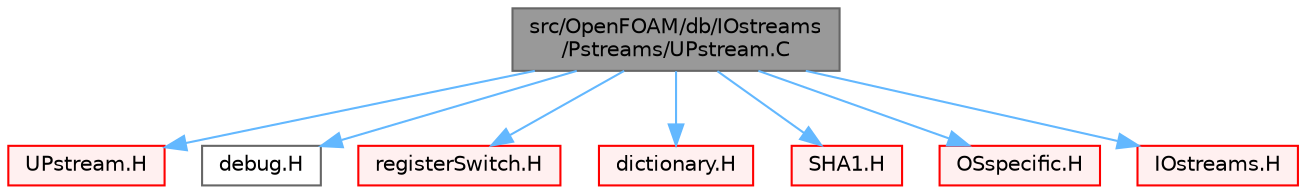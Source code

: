 digraph "src/OpenFOAM/db/IOstreams/Pstreams/UPstream.C"
{
 // LATEX_PDF_SIZE
  bgcolor="transparent";
  edge [fontname=Helvetica,fontsize=10,labelfontname=Helvetica,labelfontsize=10];
  node [fontname=Helvetica,fontsize=10,shape=box,height=0.2,width=0.4];
  Node1 [id="Node000001",label="src/OpenFOAM/db/IOstreams\l/Pstreams/UPstream.C",height=0.2,width=0.4,color="gray40", fillcolor="grey60", style="filled", fontcolor="black",tooltip=" "];
  Node1 -> Node2 [id="edge1_Node000001_Node000002",color="steelblue1",style="solid",tooltip=" "];
  Node2 [id="Node000002",label="UPstream.H",height=0.2,width=0.4,color="red", fillcolor="#FFF0F0", style="filled",URL="$UPstream_8H.html",tooltip=" "];
  Node1 -> Node111 [id="edge2_Node000001_Node000111",color="steelblue1",style="solid",tooltip=" "];
  Node111 [id="Node000111",label="debug.H",height=0.2,width=0.4,color="grey40", fillcolor="white", style="filled",URL="$debug_8H.html",tooltip=" "];
  Node1 -> Node143 [id="edge3_Node000001_Node000143",color="steelblue1",style="solid",tooltip=" "];
  Node143 [id="Node000143",label="registerSwitch.H",height=0.2,width=0.4,color="red", fillcolor="#FFF0F0", style="filled",URL="$registerSwitch_8H.html",tooltip=" "];
  Node1 -> Node145 [id="edge4_Node000001_Node000145",color="steelblue1",style="solid",tooltip=" "];
  Node145 [id="Node000145",label="dictionary.H",height=0.2,width=0.4,color="red", fillcolor="#FFF0F0", style="filled",URL="$dictionary_8H.html",tooltip=" "];
  Node1 -> Node161 [id="edge5_Node000001_Node000161",color="steelblue1",style="solid",tooltip=" "];
  Node161 [id="Node000161",label="SHA1.H",height=0.2,width=0.4,color="red", fillcolor="#FFF0F0", style="filled",URL="$SHA1_8H.html",tooltip=" "];
  Node1 -> Node164 [id="edge6_Node000001_Node000164",color="steelblue1",style="solid",tooltip=" "];
  Node164 [id="Node000164",label="OSspecific.H",height=0.2,width=0.4,color="red", fillcolor="#FFF0F0", style="filled",URL="$OSspecific_8H.html",tooltip="Functions used by OpenFOAM that are specific to POSIX compliant operating systems and need to be repl..."];
  Node1 -> Node168 [id="edge7_Node000001_Node000168",color="steelblue1",style="solid",tooltip=" "];
  Node168 [id="Node000168",label="IOstreams.H",height=0.2,width=0.4,color="red", fillcolor="#FFF0F0", style="filled",URL="$IOstreams_8H.html",tooltip="Useful combination of include files which define Sin, Sout and Serr and the use of IO streams general..."];
}
